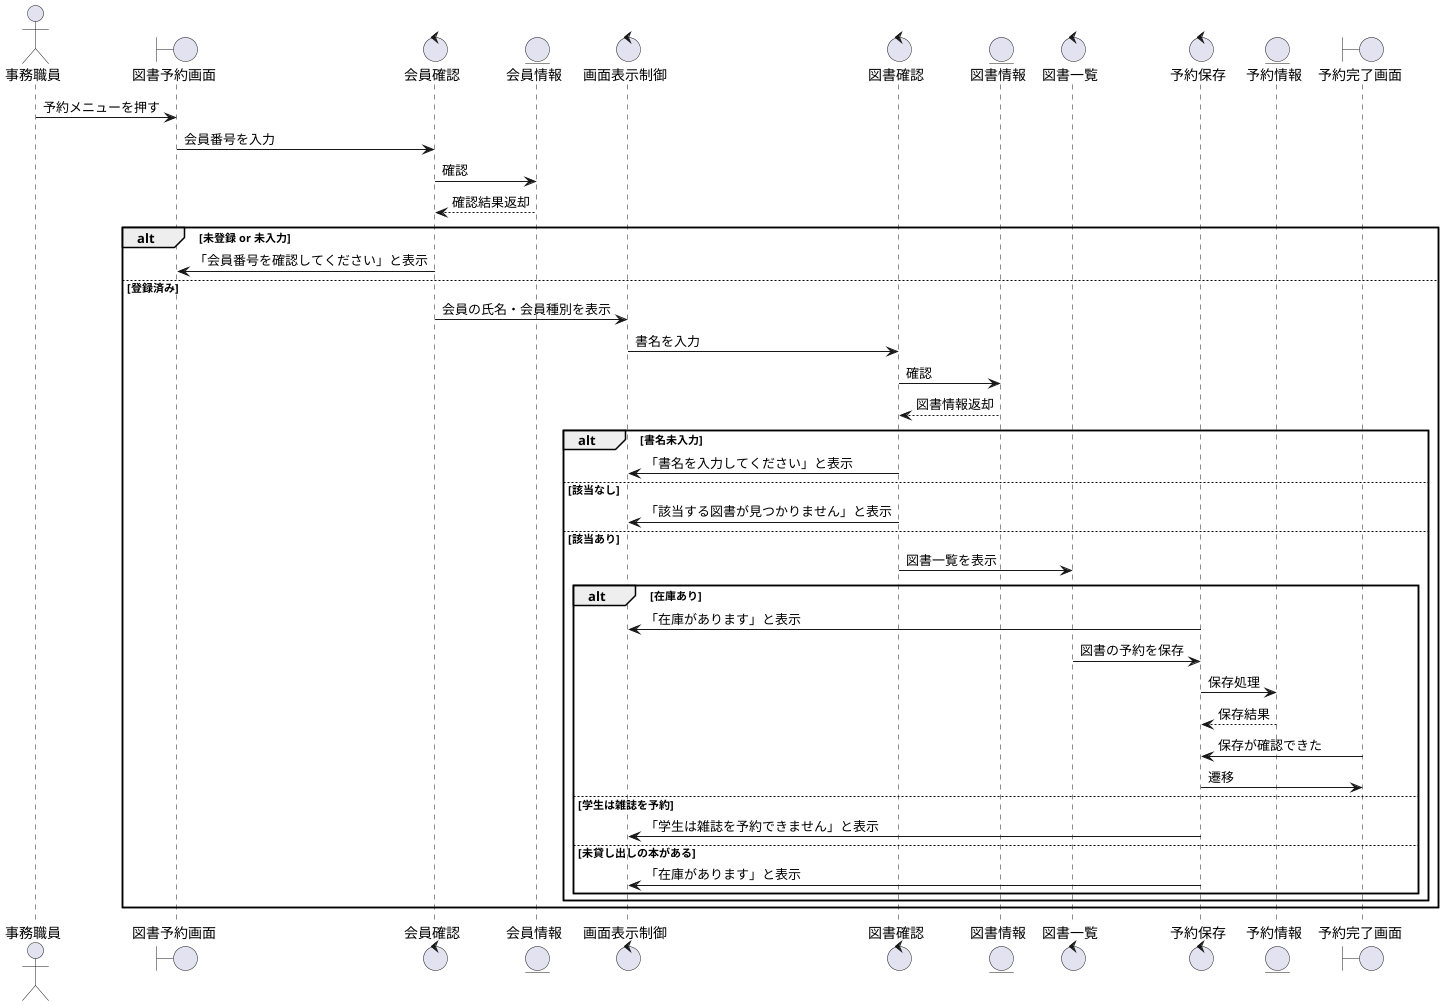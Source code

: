 @startuml Reservation
actor 事務職員
boundary 図書予約画面
control 会員確認
entity 会員情報
control 画面表示制御
control 図書確認
entity 図書情報
control 図書一覧
control 予約保存
entity 予約情報
boundary 予約完了画面

事務職員 -> 図書予約画面 : 予約メニューを押す
図書予約画面 -> 会員確認 : 会員番号を入力
会員確認 -> 会員情報 : 確認
会員情報 --> 会員確認 : 確認結果返却

alt 未登録 or 未入力
    会員確認 -> 図書予約画面 : 「会員番号を確認してください」と表示
else 登録済み
    会員確認 -> 画面表示制御 : 会員の氏名・会員種別を表示
    画面表示制御 -> 図書確認 : 書名を入力
    図書確認 -> 図書情報 : 確認
    図書情報 --> 図書確認 : 図書情報返却


    alt 書名未入力
        図書確認 -> 画面表示制御 : 「書名を入力してください」と表示
    else 該当なし
        図書確認 -> 画面表示制御 : 「該当する図書が見つかりません」と表示
    else 該当あり
        図書確認 -> 図書一覧 : 図書一覧を表示
        alt 在庫あり
            予約保存 -> 画面表示制御 : 「在庫があります」と表示
            図書一覧 -> 予約保存 : 図書の予約を保存
            予約保存 -> 予約情報 : 保存処理
            予約情報 --> 予約保存 : 保存結果
            予約完了画面 -> 予約保存 : 保存が確認できた
            予約保存 -> 予約完了画面 : 遷移
        else 学生は雑誌を予約
            予約保存 -> 画面表示制御 : 「学生は雑誌を予約できません」と表示
        else 未貸し出しの本がある
            予約保存 -> 画面表示制御 : 「在庫があります」と表示
        end
    end
end
@enduml